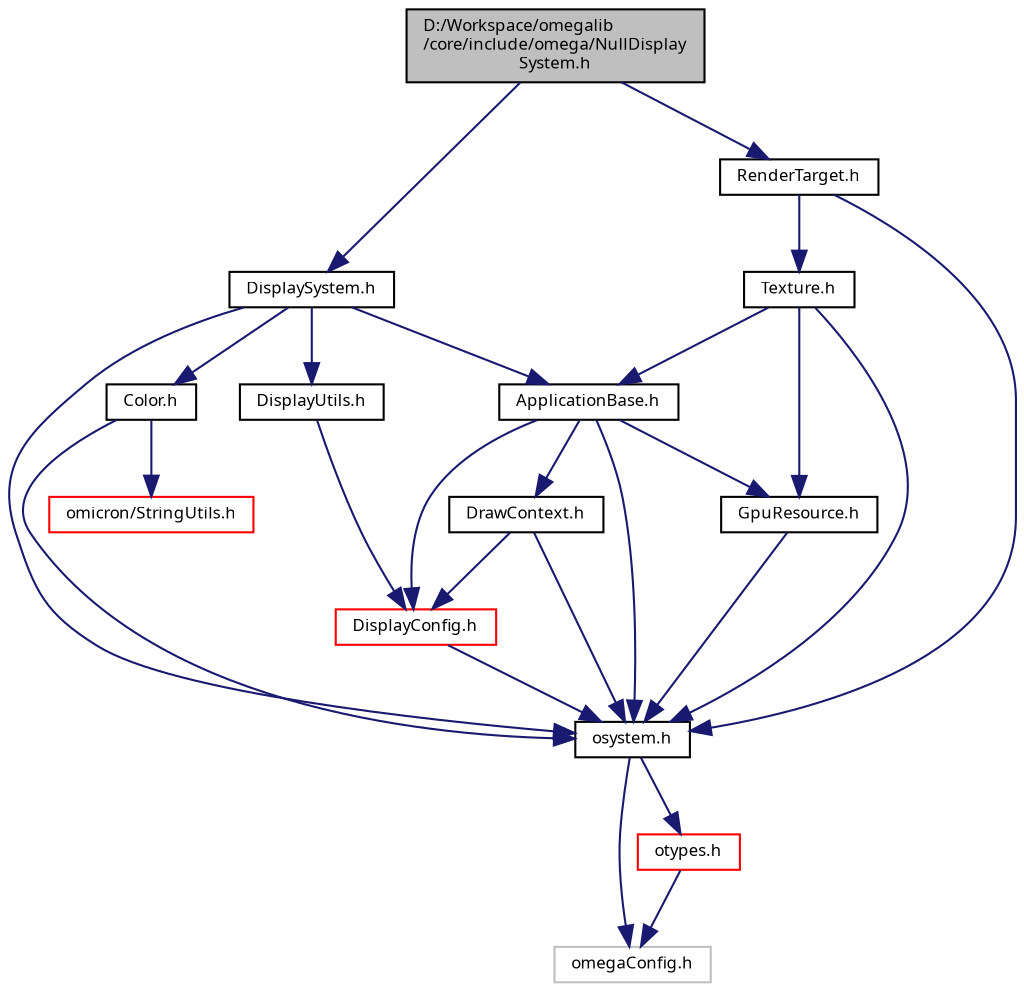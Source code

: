 digraph "D:/Workspace/omegalib/core/include/omega/NullDisplaySystem.h"
{
  bgcolor="transparent";
  edge [fontname="FreeSans.ttf",fontsize="8",labelfontname="FreeSans.ttf",labelfontsize="8"];
  node [fontname="FreeSans.ttf",fontsize="8",shape=record];
  Node1 [label="D:/Workspace/omegalib\l/core/include/omega/NullDisplay\lSystem.h",height=0.2,width=0.4,color="black", fillcolor="grey75", style="filled" fontcolor="black"];
  Node1 -> Node2 [color="midnightblue",fontsize="8",style="solid",fontname="FreeSans.ttf"];
  Node2 [label="DisplaySystem.h",height=0.2,width=0.4,color="black",URL="$_display_system_8h.html"];
  Node2 -> Node3 [color="midnightblue",fontsize="8",style="solid",fontname="FreeSans.ttf"];
  Node3 [label="osystem.h",height=0.2,width=0.4,color="black",URL="$include_2omega_2osystem_8h.html"];
  Node3 -> Node4 [color="midnightblue",fontsize="8",style="solid",fontname="FreeSans.ttf"];
  Node4 [label="omegaConfig.h",height=0.2,width=0.4,color="grey75"];
  Node3 -> Node5 [color="midnightblue",fontsize="8",style="solid",fontname="FreeSans.ttf"];
  Node5 [label="otypes.h",height=0.2,width=0.4,color="red",URL="$include_2omega_2otypes_8h.html"];
  Node5 -> Node4 [color="midnightblue",fontsize="8",style="solid",fontname="FreeSans.ttf"];
  Node2 -> Node6 [color="midnightblue",fontsize="8",style="solid",fontname="FreeSans.ttf"];
  Node6 [label="ApplicationBase.h",height=0.2,width=0.4,color="black",URL="$_application_base_8h.html"];
  Node6 -> Node3 [color="midnightblue",fontsize="8",style="solid",fontname="FreeSans.ttf"];
  Node6 -> Node7 [color="midnightblue",fontsize="8",style="solid",fontname="FreeSans.ttf"];
  Node7 [label="DisplayConfig.h",height=0.2,width=0.4,color="red",URL="$_display_config_8h.html"];
  Node7 -> Node3 [color="midnightblue",fontsize="8",style="solid",fontname="FreeSans.ttf"];
  Node6 -> Node8 [color="midnightblue",fontsize="8",style="solid",fontname="FreeSans.ttf"];
  Node8 [label="GpuResource.h",height=0.2,width=0.4,color="black",URL="$_gpu_resource_8h.html"];
  Node8 -> Node3 [color="midnightblue",fontsize="8",style="solid",fontname="FreeSans.ttf"];
  Node6 -> Node9 [color="midnightblue",fontsize="8",style="solid",fontname="FreeSans.ttf"];
  Node9 [label="DrawContext.h",height=0.2,width=0.4,color="black",URL="$include_2omega_2_draw_context_8h.html"];
  Node9 -> Node3 [color="midnightblue",fontsize="8",style="solid",fontname="FreeSans.ttf"];
  Node9 -> Node7 [color="midnightblue",fontsize="8",style="solid",fontname="FreeSans.ttf"];
  Node2 -> Node10 [color="midnightblue",fontsize="8",style="solid",fontname="FreeSans.ttf"];
  Node10 [label="Color.h",height=0.2,width=0.4,color="black",URL="$_color_8h.html"];
  Node10 -> Node3 [color="midnightblue",fontsize="8",style="solid",fontname="FreeSans.ttf"];
  Node10 -> Node11 [color="midnightblue",fontsize="8",style="solid",fontname="FreeSans.ttf"];
  Node11 [label="omicron/StringUtils.h",height=0.2,width=0.4,color="red",URL="$_string_utils_8h.html"];
  Node2 -> Node12 [color="midnightblue",fontsize="8",style="solid",fontname="FreeSans.ttf"];
  Node12 [label="DisplayUtils.h",height=0.2,width=0.4,color="black",URL="$_display_utils_8h.html"];
  Node12 -> Node7 [color="midnightblue",fontsize="8",style="solid",fontname="FreeSans.ttf"];
  Node1 -> Node13 [color="midnightblue",fontsize="8",style="solid",fontname="FreeSans.ttf"];
  Node13 [label="RenderTarget.h",height=0.2,width=0.4,color="black",URL="$_render_target_8h.html"];
  Node13 -> Node3 [color="midnightblue",fontsize="8",style="solid",fontname="FreeSans.ttf"];
  Node13 -> Node14 [color="midnightblue",fontsize="8",style="solid",fontname="FreeSans.ttf"];
  Node14 [label="Texture.h",height=0.2,width=0.4,color="black",URL="$_texture_8h.html"];
  Node14 -> Node3 [color="midnightblue",fontsize="8",style="solid",fontname="FreeSans.ttf"];
  Node14 -> Node6 [color="midnightblue",fontsize="8",style="solid",fontname="FreeSans.ttf"];
  Node14 -> Node8 [color="midnightblue",fontsize="8",style="solid",fontname="FreeSans.ttf"];
}
